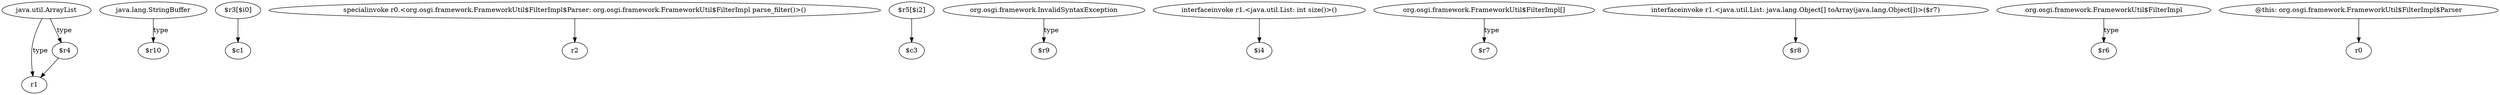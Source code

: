 digraph g {
0[label="java.util.ArrayList"]
1[label="r1"]
0->1[label="type"]
2[label="java.lang.StringBuffer"]
3[label="$r10"]
2->3[label="type"]
4[label="$r3[$i0]"]
5[label="$c1"]
4->5[label=""]
6[label="specialinvoke r0.<org.osgi.framework.FrameworkUtil$FilterImpl$Parser: org.osgi.framework.FrameworkUtil$FilterImpl parse_filter()>()"]
7[label="r2"]
6->7[label=""]
8[label="$r5[$i2]"]
9[label="$c3"]
8->9[label=""]
10[label="org.osgi.framework.InvalidSyntaxException"]
11[label="$r9"]
10->11[label="type"]
12[label="interfaceinvoke r1.<java.util.List: int size()>()"]
13[label="$i4"]
12->13[label=""]
14[label="org.osgi.framework.FrameworkUtil$FilterImpl[]"]
15[label="$r7"]
14->15[label="type"]
16[label="$r4"]
16->1[label=""]
17[label="interfaceinvoke r1.<java.util.List: java.lang.Object[] toArray(java.lang.Object[])>($r7)"]
18[label="$r8"]
17->18[label=""]
19[label="org.osgi.framework.FrameworkUtil$FilterImpl"]
20[label="$r6"]
19->20[label="type"]
21[label="@this: org.osgi.framework.FrameworkUtil$FilterImpl$Parser"]
22[label="r0"]
21->22[label=""]
0->16[label="type"]
}